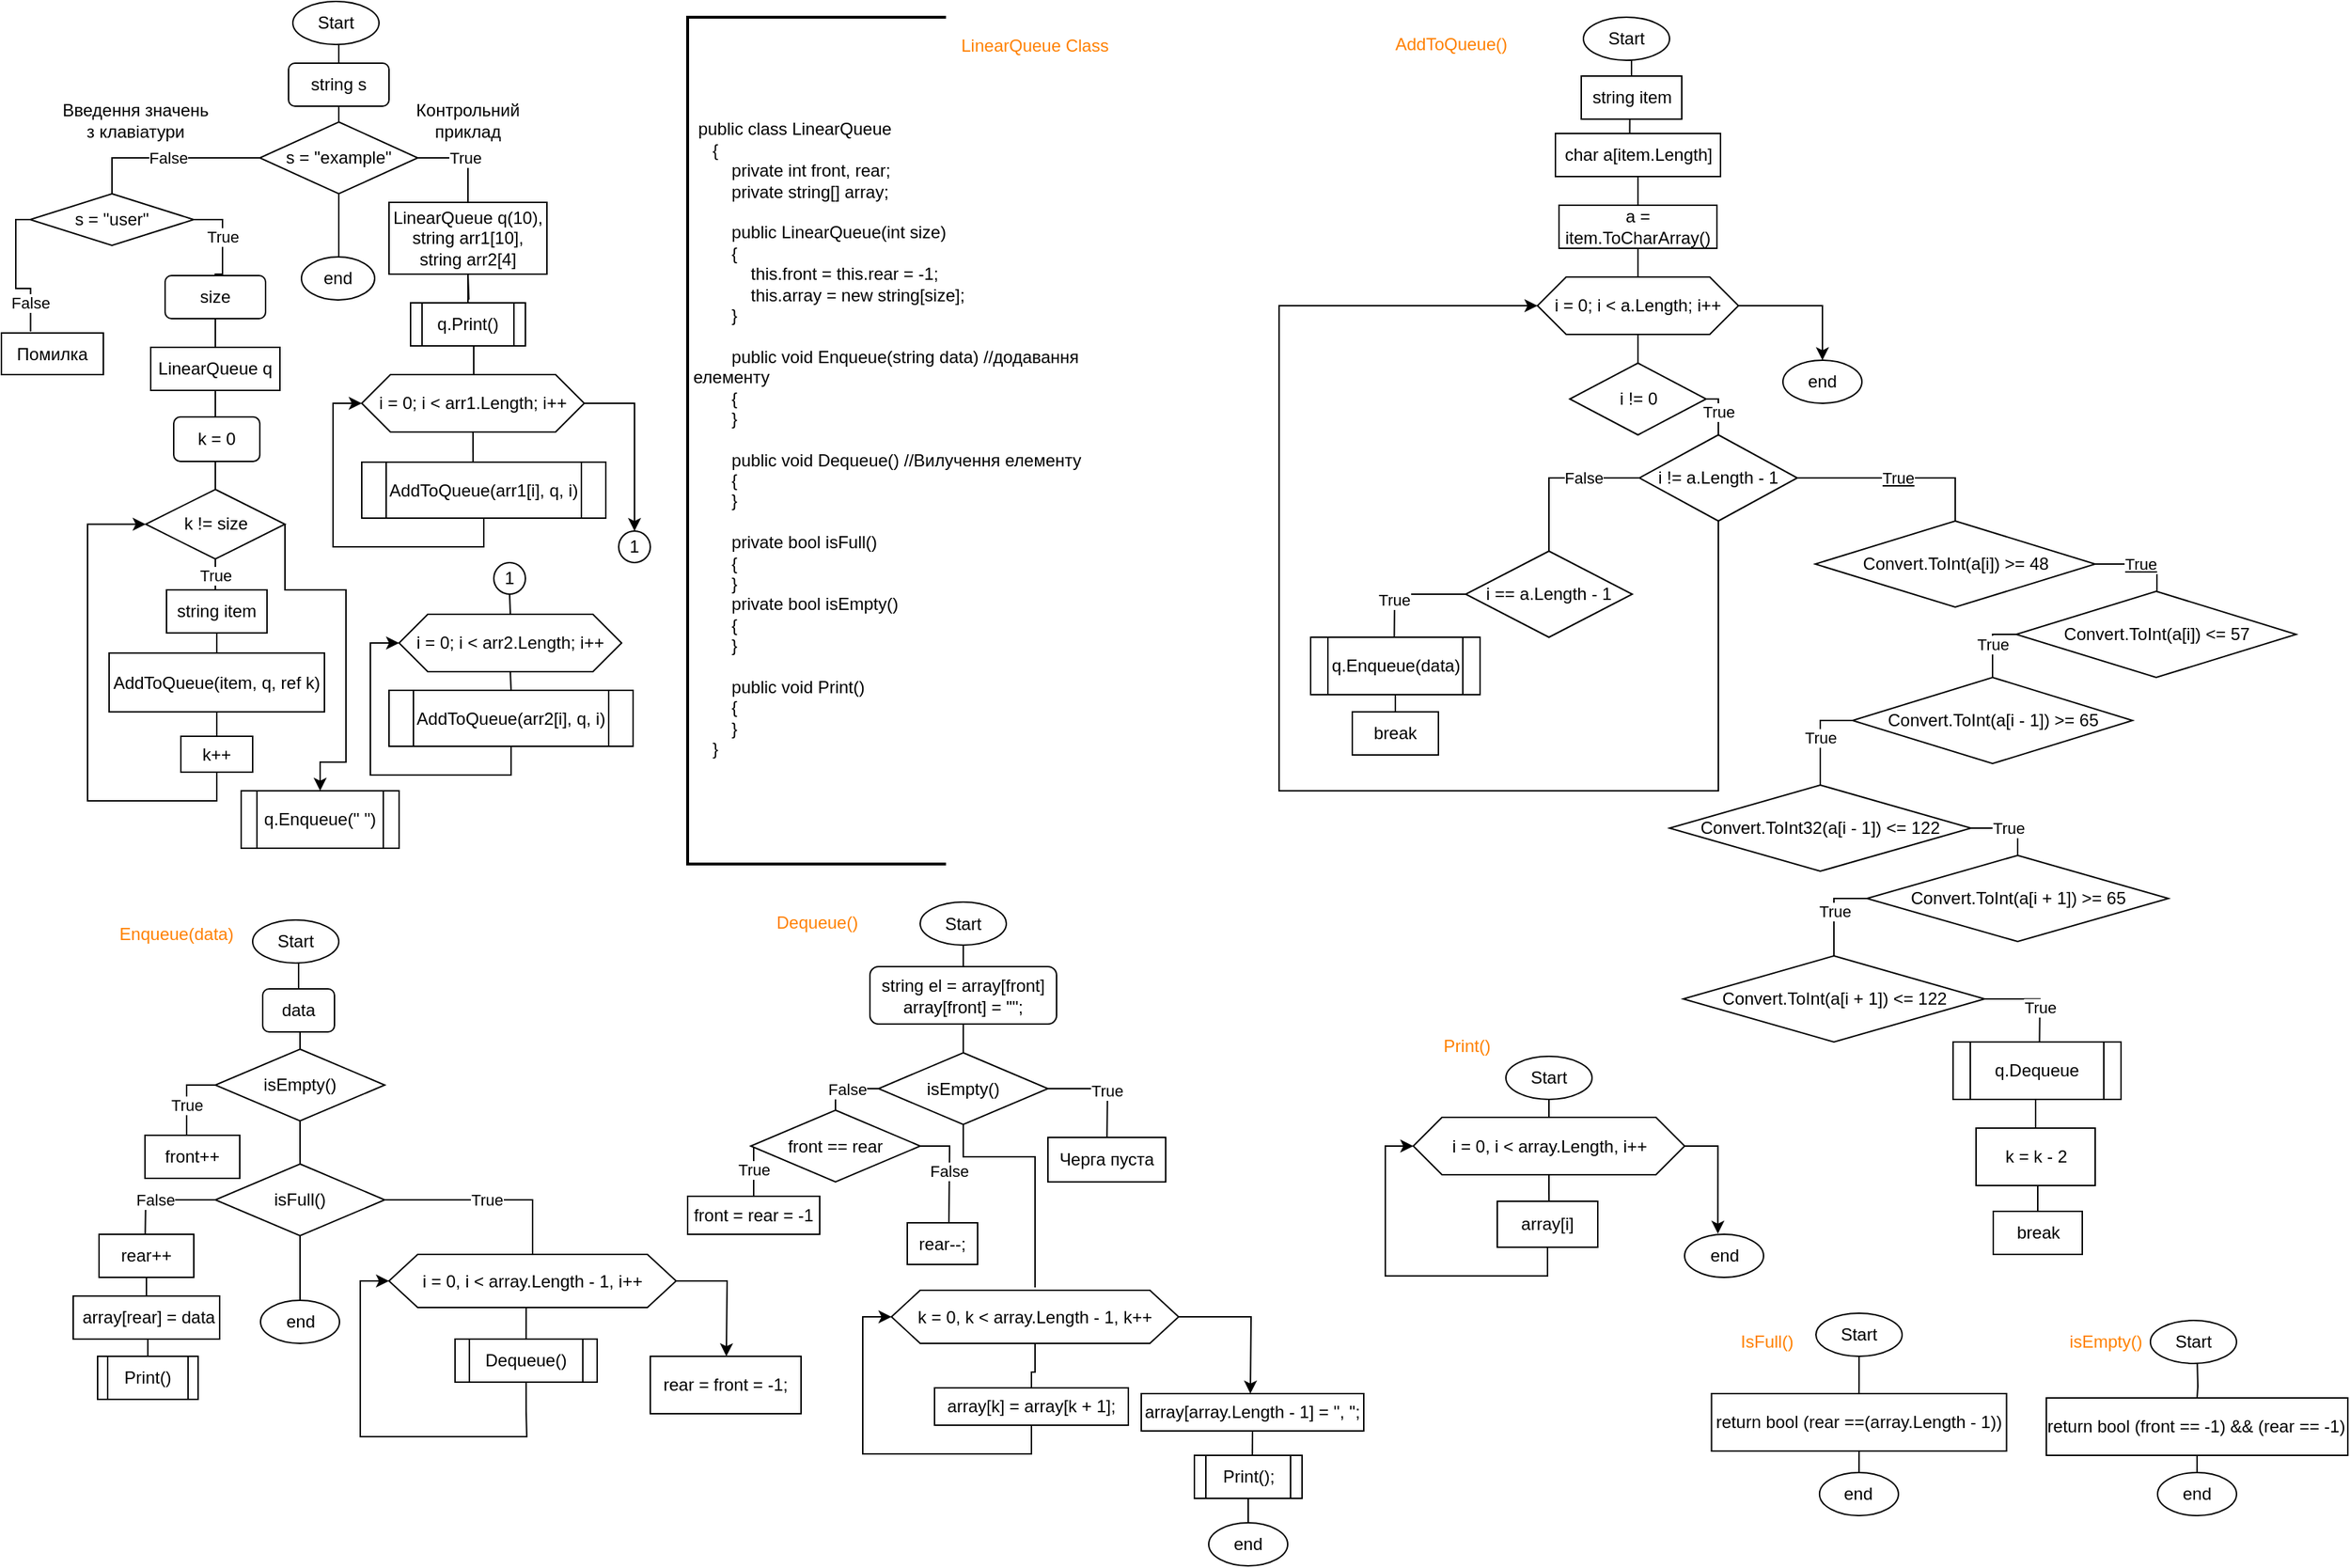 <mxfile version="13.9.9" type="device"><diagram id="IdZYXbFuhewuBS1iaXSZ" name="LinearQueue"><mxGraphModel dx="2172" dy="1254" grid="1" gridSize="10" guides="1" tooltips="1" connect="1" arrows="1" fold="1" page="1" pageScale="1" pageWidth="827" pageHeight="1169" math="0" shadow="0"><root><mxCell id="0"/><mxCell id="1" parent="0"/><mxCell id="4JYcmO3MdcRjG78BRiq3-2" value="" style="strokeWidth=2;html=1;shape=mxgraph.flowchart.annotation_1;align=left;pointerEvents=1;" parent="1" vertex="1"><mxGeometry x="478" y="31" width="180" height="590" as="geometry"/></mxCell><mxCell id="4JYcmO3MdcRjG78BRiq3-3" value=" public class LinearQueue&#10;    {&#10;        private int front, rear;&#10;        private string[] array;&#10;&#10;        public LinearQueue(int size)&#10;        {&#10;            this.front = this.rear = -1;&#10;            this.array = new string[size];&#10;        }&#10;&#10;        public void Enqueue(string data) //додавання елементу &#10;        {&#10;        }&#10;&#10;        public void Dequeue() //Вилучення елементу&#10;        {&#10;        }&#10;&#10;        private bool isFull() &#10;        {&#10;        }&#10;        private bool isEmpty()&#10;        {&#10;        }&#10;&#10;        public void Print()&#10;        {&#10;        }&#10;    }" style="text;strokeColor=none;fillColor=none;align=left;verticalAlign=middle;whiteSpace=wrap;rounded=0;" parent="1" vertex="1"><mxGeometry x="480" y="40" width="330" height="570" as="geometry"/></mxCell><mxCell id="dX8Shi2i4DOPIn_jDsLV-2" style="edgeStyle=orthogonalEdgeStyle;rounded=0;orthogonalLoop=1;jettySize=auto;html=1;exitX=0.5;exitY=1;exitDx=0;exitDy=0;entryX=0.5;entryY=0;entryDx=0;entryDy=0;endArrow=none;endFill=0;" parent="1" source="4JYcmO3MdcRjG78BRiq3-7" target="dX8Shi2i4DOPIn_jDsLV-1" edge="1"><mxGeometry relative="1" as="geometry"/></mxCell><mxCell id="4JYcmO3MdcRjG78BRiq3-7" value="Start" style="ellipse;whiteSpace=wrap;html=1;rounded=0;fillColor=none;gradientColor=none;align=center;" parent="1" vertex="1"><mxGeometry x="203" y="20.0" width="60" height="30" as="geometry"/></mxCell><mxCell id="4JYcmO3MdcRjG78BRiq3-13" style="edgeStyle=orthogonalEdgeStyle;rounded=0;orthogonalLoop=1;jettySize=auto;html=1;exitX=0.5;exitY=1;exitDx=0;exitDy=0;entryX=0.5;entryY=0;entryDx=0;entryDy=0;endArrow=none;endFill=0;" parent="1" source="4JYcmO3MdcRjG78BRiq3-9" target="4JYcmO3MdcRjG78BRiq3-12" edge="1"><mxGeometry relative="1" as="geometry"/></mxCell><mxCell id="4JYcmO3MdcRjG78BRiq3-9" value="size" style="rounded=1;whiteSpace=wrap;html=1;fillColor=none;gradientColor=none;align=center;" parent="1" vertex="1"><mxGeometry x="114" y="211" width="70" height="30" as="geometry"/></mxCell><mxCell id="4JYcmO3MdcRjG78BRiq3-15" style="edgeStyle=orthogonalEdgeStyle;rounded=0;orthogonalLoop=1;jettySize=auto;html=1;exitX=0.5;exitY=1;exitDx=0;exitDy=0;entryX=0.5;entryY=0;entryDx=0;entryDy=0;endArrow=none;endFill=0;" parent="1" source="4JYcmO3MdcRjG78BRiq3-12" edge="1"><mxGeometry relative="1" as="geometry"><mxPoint x="149" y="311" as="targetPoint"/></mxGeometry></mxCell><mxCell id="4JYcmO3MdcRjG78BRiq3-12" value="LinearQueue q" style="rounded=0;whiteSpace=wrap;html=1;fillColor=none;gradientColor=none;align=center;" parent="1" vertex="1"><mxGeometry x="104" y="261" width="90" height="30" as="geometry"/></mxCell><mxCell id="4JYcmO3MdcRjG78BRiq3-21" style="edgeStyle=orthogonalEdgeStyle;rounded=0;orthogonalLoop=1;jettySize=auto;html=1;exitX=0.5;exitY=1;exitDx=0;exitDy=0;entryX=0.45;entryY=0;entryDx=0;entryDy=0;entryPerimeter=0;endArrow=none;endFill=0;fontStyle=4" parent="1" source="4JYcmO3MdcRjG78BRiq3-16" target="4JYcmO3MdcRjG78BRiq3-19" edge="1"><mxGeometry relative="1" as="geometry"/></mxCell><mxCell id="4JYcmO3MdcRjG78BRiq3-16" value="string item" style="rounded=0;whiteSpace=wrap;html=1;fillColor=none;gradientColor=none;align=center;fontStyle=0" parent="1" vertex="1"><mxGeometry x="1100.5" y="72" width="70" height="30" as="geometry"/></mxCell><mxCell id="4JYcmO3MdcRjG78BRiq3-23" style="edgeStyle=orthogonalEdgeStyle;rounded=0;orthogonalLoop=1;jettySize=auto;html=1;exitX=0.5;exitY=1;exitDx=0;exitDy=0;entryX=0.5;entryY=0;entryDx=0;entryDy=0;endArrow=none;endFill=0;fontStyle=4" parent="1" source="4JYcmO3MdcRjG78BRiq3-19" target="4JYcmO3MdcRjG78BRiq3-22" edge="1"><mxGeometry relative="1" as="geometry"/></mxCell><mxCell id="4JYcmO3MdcRjG78BRiq3-19" value="char a[item.Length]" style="rounded=0;whiteSpace=wrap;html=1;fillColor=none;gradientColor=none;align=center;fontStyle=0" parent="1" vertex="1"><mxGeometry x="1082.5" y="112" width="115" height="30" as="geometry"/></mxCell><mxCell id="4JYcmO3MdcRjG78BRiq3-25" style="edgeStyle=orthogonalEdgeStyle;rounded=0;orthogonalLoop=1;jettySize=auto;html=1;exitX=0.5;exitY=1;exitDx=0;exitDy=0;entryX=0.5;entryY=0;entryDx=0;entryDy=0;endArrow=none;endFill=0;fontStyle=4" parent="1" source="4JYcmO3MdcRjG78BRiq3-22" target="4JYcmO3MdcRjG78BRiq3-24" edge="1"><mxGeometry relative="1" as="geometry"/></mxCell><mxCell id="4JYcmO3MdcRjG78BRiq3-22" value="a = item.ToCharArray()" style="rounded=0;whiteSpace=wrap;html=1;fillColor=none;gradientColor=none;align=center;fontStyle=0" parent="1" vertex="1"><mxGeometry x="1085" y="162" width="110" height="30" as="geometry"/></mxCell><mxCell id="4JYcmO3MdcRjG78BRiq3-27" style="edgeStyle=orthogonalEdgeStyle;rounded=0;orthogonalLoop=1;jettySize=auto;html=1;exitX=0.5;exitY=1;exitDx=0;exitDy=0;entryX=0.5;entryY=0;entryDx=0;entryDy=0;endArrow=none;endFill=0;fontStyle=4" parent="1" source="4JYcmO3MdcRjG78BRiq3-24" target="4JYcmO3MdcRjG78BRiq3-26" edge="1"><mxGeometry relative="1" as="geometry"/></mxCell><mxCell id="uBpydUVQOffDUvS4mkD8-62" style="edgeStyle=orthogonalEdgeStyle;rounded=0;orthogonalLoop=1;jettySize=auto;html=1;exitX=1;exitY=0.5;exitDx=0;exitDy=0;entryX=0.5;entryY=0;entryDx=0;entryDy=0;endArrow=classic;endFill=1;" parent="1" source="4JYcmO3MdcRjG78BRiq3-24" target="uBpydUVQOffDUvS4mkD8-61" edge="1"><mxGeometry relative="1" as="geometry"/></mxCell><mxCell id="4JYcmO3MdcRjG78BRiq3-24" value="i = 0; i &amp;lt; a.Length; i++" style="shape=hexagon;perimeter=hexagonPerimeter2;whiteSpace=wrap;html=1;fixedSize=1;rounded=0;fillColor=none;gradientColor=none;align=center;fontStyle=0" parent="1" vertex="1"><mxGeometry x="1070" y="212" width="140" height="40" as="geometry"/></mxCell><mxCell id="uBpydUVQOffDUvS4mkD8-46" value="True" style="edgeStyle=orthogonalEdgeStyle;rounded=0;orthogonalLoop=1;jettySize=auto;html=1;exitX=1;exitY=0.5;exitDx=0;exitDy=0;entryX=0.5;entryY=0;entryDx=0;entryDy=0;endArrow=none;endFill=0;" parent="1" source="4JYcmO3MdcRjG78BRiq3-26" target="4JYcmO3MdcRjG78BRiq3-28" edge="1"><mxGeometry relative="1" as="geometry"/></mxCell><mxCell id="4JYcmO3MdcRjG78BRiq3-26" value="i != 0" style="rhombus;whiteSpace=wrap;html=1;rounded=0;fillColor=none;gradientColor=none;align=center;fontStyle=0" parent="1" vertex="1"><mxGeometry x="1092.5" y="272" width="95" height="50" as="geometry"/></mxCell><mxCell id="uBpydUVQOffDUvS4mkD8-4" value="True" style="edgeStyle=orthogonalEdgeStyle;rounded=0;orthogonalLoop=1;jettySize=auto;html=1;exitX=1;exitY=0.5;exitDx=0;exitDy=0;endArrow=none;endFill=0;fontStyle=4;entryX=0.5;entryY=0;entryDx=0;entryDy=0;" parent="1" source="4JYcmO3MdcRjG78BRiq3-28" target="uBpydUVQOffDUvS4mkD8-5" edge="1"><mxGeometry relative="1" as="geometry"><mxPoint x="1292" y="376" as="targetPoint"/><Array as="points"><mxPoint x="1361" y="352"/></Array></mxGeometry></mxCell><mxCell id="uBpydUVQOffDUvS4mkD8-53" value="False" style="edgeStyle=orthogonalEdgeStyle;rounded=0;orthogonalLoop=1;jettySize=auto;html=1;exitX=0;exitY=0.5;exitDx=0;exitDy=0;endArrow=none;endFill=0;entryX=0.5;entryY=0;entryDx=0;entryDy=0;" parent="1" source="4JYcmO3MdcRjG78BRiq3-28" target="uBpydUVQOffDUvS4mkD8-54" edge="1"><mxGeometry x="-0.311" relative="1" as="geometry"><mxPoint x="1080" y="410" as="targetPoint"/><mxPoint as="offset"/></mxGeometry></mxCell><mxCell id="uBpydUVQOffDUvS4mkD8-60" style="edgeStyle=orthogonalEdgeStyle;rounded=0;orthogonalLoop=1;jettySize=auto;html=1;exitX=0.5;exitY=1;exitDx=0;exitDy=0;entryX=0;entryY=0.5;entryDx=0;entryDy=0;endArrow=classic;endFill=1;" parent="1" source="4JYcmO3MdcRjG78BRiq3-28" target="4JYcmO3MdcRjG78BRiq3-24" edge="1"><mxGeometry relative="1" as="geometry"><Array as="points"><mxPoint x="1196" y="570"/><mxPoint x="890" y="570"/><mxPoint x="890" y="232"/></Array></mxGeometry></mxCell><mxCell id="4JYcmO3MdcRjG78BRiq3-28" value="i != a.Length - 1" style="rhombus;whiteSpace=wrap;html=1;rounded=0;fillColor=none;gradientColor=none;align=center;fontStyle=0" parent="1" vertex="1"><mxGeometry x="1141" y="322" width="110" height="60" as="geometry"/></mxCell><mxCell id="dX8Shi2i4DOPIn_jDsLV-4" style="edgeStyle=orthogonalEdgeStyle;rounded=0;orthogonalLoop=1;jettySize=auto;html=1;exitX=0.5;exitY=1;exitDx=0;exitDy=0;entryX=0.5;entryY=0;entryDx=0;entryDy=0;endArrow=none;endFill=0;" parent="1" source="dX8Shi2i4DOPIn_jDsLV-1" target="dX8Shi2i4DOPIn_jDsLV-3" edge="1"><mxGeometry relative="1" as="geometry"/></mxCell><mxCell id="dX8Shi2i4DOPIn_jDsLV-1" value="string s" style="rounded=1;whiteSpace=wrap;html=1;" parent="1" vertex="1"><mxGeometry x="200" y="63" width="70" height="30" as="geometry"/></mxCell><mxCell id="dX8Shi2i4DOPIn_jDsLV-6" value="True" style="edgeStyle=orthogonalEdgeStyle;rounded=0;orthogonalLoop=1;jettySize=auto;html=1;exitX=1;exitY=0.5;exitDx=0;exitDy=0;entryX=0.5;entryY=0;entryDx=0;entryDy=0;endArrow=none;endFill=0;" parent="1" source="dX8Shi2i4DOPIn_jDsLV-3" target="dX8Shi2i4DOPIn_jDsLV-5" edge="1"><mxGeometry relative="1" as="geometry"/></mxCell><mxCell id="uBpydUVQOffDUvS4mkD8-1" style="edgeStyle=orthogonalEdgeStyle;rounded=0;orthogonalLoop=1;jettySize=auto;html=1;exitX=0.5;exitY=1;exitDx=0;exitDy=0;endArrow=none;endFill=0;" parent="1" source="dX8Shi2i4DOPIn_jDsLV-3" edge="1"><mxGeometry relative="1" as="geometry"><mxPoint x="235" y="200" as="targetPoint"/></mxGeometry></mxCell><mxCell id="dX8Shi2i4DOPIn_jDsLV-3" value="s = &quot;example&quot;" style="rhombus;whiteSpace=wrap;html=1;" parent="1" vertex="1"><mxGeometry x="180" y="104" width="110" height="50" as="geometry"/></mxCell><mxCell id="dX8Shi2i4DOPIn_jDsLV-12" style="edgeStyle=orthogonalEdgeStyle;rounded=0;orthogonalLoop=1;jettySize=auto;html=1;exitX=0.5;exitY=1;exitDx=0;exitDy=0;entryX=0.508;entryY=-0.073;entryDx=0;entryDy=0;entryPerimeter=0;endArrow=none;endFill=0;" parent="1" source="dX8Shi2i4DOPIn_jDsLV-5" target="dX8Shi2i4DOPIn_jDsLV-11" edge="1"><mxGeometry relative="1" as="geometry"/></mxCell><mxCell id="dX8Shi2i4DOPIn_jDsLV-5" value="LinearQueue q(10),&lt;br&gt;string arr1[10],&lt;br&gt;string arr2[4]" style="rounded=0;whiteSpace=wrap;html=1;" parent="1" vertex="1"><mxGeometry x="270" y="160" width="110" height="50" as="geometry"/></mxCell><mxCell id="dX8Shi2i4DOPIn_jDsLV-9" value="Контрольний приклад" style="text;html=1;strokeColor=none;fillColor=none;align=center;verticalAlign=middle;whiteSpace=wrap;rounded=0;" parent="1" vertex="1"><mxGeometry x="305" y="93" width="40" height="20" as="geometry"/></mxCell><mxCell id="dX8Shi2i4DOPIn_jDsLV-13" value="" style="edgeStyle=orthogonalEdgeStyle;rounded=0;orthogonalLoop=1;jettySize=auto;html=1;endArrow=none;endFill=0;exitX=0.5;exitY=0;exitDx=0;exitDy=0;" parent="1" source="dX8Shi2i4DOPIn_jDsLV-11" target="dX8Shi2i4DOPIn_jDsLV-5" edge="1"><mxGeometry relative="1" as="geometry"/></mxCell><mxCell id="nzAvScQOJksVTI1wLYPb-9" style="edgeStyle=orthogonalEdgeStyle;rounded=0;orthogonalLoop=1;jettySize=auto;html=1;exitX=0.5;exitY=1;exitDx=0;exitDy=0;endArrow=none;endFill=0;" parent="1" source="dX8Shi2i4DOPIn_jDsLV-11" edge="1"><mxGeometry relative="1" as="geometry"><mxPoint x="329" y="280" as="targetPoint"/></mxGeometry></mxCell><mxCell id="dX8Shi2i4DOPIn_jDsLV-11" value="q.Print()" style="shape=process;whiteSpace=wrap;html=1;backgroundOutline=1;" parent="1" vertex="1"><mxGeometry x="285" y="230" width="80" height="30" as="geometry"/></mxCell><mxCell id="nzAvScQOJksVTI1wLYPb-7" value="True" style="edgeStyle=orthogonalEdgeStyle;rounded=0;orthogonalLoop=1;jettySize=auto;html=1;exitX=1;exitY=0.5;exitDx=0;exitDy=0;entryX=0.5;entryY=0;entryDx=0;entryDy=0;endArrow=none;endFill=0;" parent="1" source="nzAvScQOJksVTI1wLYPb-4" target="4JYcmO3MdcRjG78BRiq3-9" edge="1"><mxGeometry relative="1" as="geometry"/></mxCell><mxCell id="nzAvScQOJksVTI1wLYPb-23" value="False" style="edgeStyle=orthogonalEdgeStyle;rounded=0;orthogonalLoop=1;jettySize=auto;html=1;exitX=0;exitY=0.5;exitDx=0;exitDy=0;endArrow=none;endFill=0;" parent="1" source="nzAvScQOJksVTI1wLYPb-4" edge="1"><mxGeometry x="0.593" relative="1" as="geometry"><mxPoint x="20.286" y="250" as="targetPoint"/><Array as="points"><mxPoint x="10" y="172"/><mxPoint x="10" y="220"/><mxPoint x="20" y="220"/></Array><mxPoint as="offset"/></mxGeometry></mxCell><mxCell id="nzAvScQOJksVTI1wLYPb-4" value="s = &quot;user&quot;" style="rhombus;whiteSpace=wrap;html=1;" parent="1" vertex="1"><mxGeometry x="20" y="154" width="114" height="36" as="geometry"/></mxCell><mxCell id="nzAvScQOJksVTI1wLYPb-5" value="False" style="edgeStyle=orthogonalEdgeStyle;rounded=0;orthogonalLoop=1;jettySize=auto;html=1;exitX=0;exitY=0.5;exitDx=0;exitDy=0;entryX=0.5;entryY=0;entryDx=0;entryDy=0;endArrow=none;endFill=0;" parent="1" source="dX8Shi2i4DOPIn_jDsLV-3" target="nzAvScQOJksVTI1wLYPb-4" edge="1"><mxGeometry relative="1" as="geometry"><mxPoint x="180" y="129" as="sourcePoint"/><mxPoint x="149" y="211" as="targetPoint"/></mxGeometry></mxCell><mxCell id="nzAvScQOJksVTI1wLYPb-11" style="edgeStyle=orthogonalEdgeStyle;rounded=0;orthogonalLoop=1;jettySize=auto;html=1;exitX=0.5;exitY=1;exitDx=0;exitDy=0;endArrow=none;endFill=0;" parent="1" source="nzAvScQOJksVTI1wLYPb-8" edge="1"><mxGeometry relative="1" as="geometry"><mxPoint x="328.524" y="341.012" as="targetPoint"/></mxGeometry></mxCell><mxCell id="nzAvScQOJksVTI1wLYPb-15" style="edgeStyle=orthogonalEdgeStyle;rounded=0;orthogonalLoop=1;jettySize=auto;html=1;exitX=1;exitY=0.5;exitDx=0;exitDy=0;endArrow=classic;endFill=1;" parent="1" source="nzAvScQOJksVTI1wLYPb-8" target="nzAvScQOJksVTI1wLYPb-16" edge="1"><mxGeometry relative="1" as="geometry"><mxPoint x="450" y="400" as="targetPoint"/></mxGeometry></mxCell><mxCell id="nzAvScQOJksVTI1wLYPb-8" value="i = 0; i &amp;lt; arr1.Length; i++" style="shape=hexagon;perimeter=hexagonPerimeter2;whiteSpace=wrap;html=1;fixedSize=1;rounded=0;fillColor=none;gradientColor=none;align=center;" parent="1" vertex="1"><mxGeometry x="251" y="280" width="155" height="40" as="geometry"/></mxCell><mxCell id="nzAvScQOJksVTI1wLYPb-13" style="edgeStyle=orthogonalEdgeStyle;rounded=0;orthogonalLoop=1;jettySize=auto;html=1;exitX=0.5;exitY=1;exitDx=0;exitDy=0;endArrow=classic;endFill=1;entryX=0;entryY=0.5;entryDx=0;entryDy=0;" parent="1" source="nzAvScQOJksVTI1wLYPb-12" target="nzAvScQOJksVTI1wLYPb-8" edge="1"><mxGeometry relative="1" as="geometry"><mxPoint x="248" y="299" as="targetPoint"/><Array as="points"><mxPoint x="336" y="400"/><mxPoint x="231" y="400"/><mxPoint x="231" y="300"/></Array></mxGeometry></mxCell><mxCell id="nzAvScQOJksVTI1wLYPb-12" value="AddToQueue(arr1[i], q, i)" style="shape=process;whiteSpace=wrap;html=1;backgroundOutline=1;" parent="1" vertex="1"><mxGeometry x="251" y="341" width="170" height="39" as="geometry"/></mxCell><mxCell id="nzAvScQOJksVTI1wLYPb-16" value="1" style="ellipse;whiteSpace=wrap;html=1;aspect=fixed;" parent="1" vertex="1"><mxGeometry x="430" y="389" width="22" height="22" as="geometry"/></mxCell><mxCell id="nzAvScQOJksVTI1wLYPb-19" style="edgeStyle=orthogonalEdgeStyle;rounded=0;orthogonalLoop=1;jettySize=auto;html=1;exitX=0.5;exitY=1;exitDx=0;exitDy=0;entryX=0.5;entryY=0;entryDx=0;entryDy=0;endArrow=none;endFill=0;" parent="1" source="nzAvScQOJksVTI1wLYPb-17" target="nzAvScQOJksVTI1wLYPb-18" edge="1"><mxGeometry relative="1" as="geometry"/></mxCell><mxCell id="nzAvScQOJksVTI1wLYPb-17" value="1" style="ellipse;whiteSpace=wrap;html=1;aspect=fixed;" parent="1" vertex="1"><mxGeometry x="343" y="411" width="22" height="22" as="geometry"/></mxCell><mxCell id="nzAvScQOJksVTI1wLYPb-21" style="edgeStyle=orthogonalEdgeStyle;rounded=0;orthogonalLoop=1;jettySize=auto;html=1;exitX=0.5;exitY=1;exitDx=0;exitDy=0;entryX=0.5;entryY=0;entryDx=0;entryDy=0;endArrow=none;endFill=0;" parent="1" source="nzAvScQOJksVTI1wLYPb-18" target="nzAvScQOJksVTI1wLYPb-20" edge="1"><mxGeometry relative="1" as="geometry"/></mxCell><mxCell id="nzAvScQOJksVTI1wLYPb-18" value="i = 0; i &amp;lt; arr2.Length; i++" style="shape=hexagon;perimeter=hexagonPerimeter2;whiteSpace=wrap;html=1;fixedSize=1;rounded=0;fillColor=none;gradientColor=none;align=center;" parent="1" vertex="1"><mxGeometry x="277" y="447" width="155" height="40" as="geometry"/></mxCell><mxCell id="nzAvScQOJksVTI1wLYPb-22" style="edgeStyle=orthogonalEdgeStyle;rounded=0;orthogonalLoop=1;jettySize=auto;html=1;exitX=0.5;exitY=1;exitDx=0;exitDy=0;entryX=0;entryY=0.5;entryDx=0;entryDy=0;endArrow=classic;endFill=1;" parent="1" source="nzAvScQOJksVTI1wLYPb-20" target="nzAvScQOJksVTI1wLYPb-18" edge="1"><mxGeometry relative="1" as="geometry"/></mxCell><mxCell id="nzAvScQOJksVTI1wLYPb-20" value="AddToQueue(arr2[i], q, i)" style="shape=process;whiteSpace=wrap;html=1;backgroundOutline=1;" parent="1" vertex="1"><mxGeometry x="270" y="500" width="170" height="39" as="geometry"/></mxCell><mxCell id="nzAvScQOJksVTI1wLYPb-24" value="Помилка" style="rounded=0;whiteSpace=wrap;html=1;" parent="1" vertex="1"><mxGeometry y="251" width="71" height="29" as="geometry"/></mxCell><mxCell id="uBpydUVQOffDUvS4mkD8-2" value="end" style="ellipse;whiteSpace=wrap;html=1;" parent="1" vertex="1"><mxGeometry x="209" y="198" width="51" height="30" as="geometry"/></mxCell><mxCell id="uBpydUVQOffDUvS4mkD8-3" value="Введення значень з клавіатури" style="text;html=1;strokeColor=none;fillColor=none;align=center;verticalAlign=middle;whiteSpace=wrap;rounded=0;" parent="1" vertex="1"><mxGeometry x="40" y="93" width="106.5" height="20" as="geometry"/></mxCell><mxCell id="uBpydUVQOffDUvS4mkD8-7" value="True" style="edgeStyle=orthogonalEdgeStyle;rounded=0;orthogonalLoop=1;jettySize=auto;html=1;exitX=1;exitY=0.5;exitDx=0;exitDy=0;endArrow=none;endFill=0;fontStyle=4" parent="1" source="uBpydUVQOffDUvS4mkD8-5" edge="1"><mxGeometry relative="1" as="geometry"><mxPoint x="1501.5" y="431" as="targetPoint"/><Array as="points"><mxPoint x="1501.5" y="412"/></Array></mxGeometry></mxCell><mxCell id="uBpydUVQOffDUvS4mkD8-5" value="Convert.ToInt(a[i]) &amp;gt;= 48" style="rhombus;whiteSpace=wrap;html=1;rounded=0;fillColor=none;gradientColor=none;align=center;fontStyle=0" parent="1" vertex="1"><mxGeometry x="1263.5" y="382" width="195" height="60" as="geometry"/></mxCell><mxCell id="uBpydUVQOffDUvS4mkD8-41" value="True" style="edgeStyle=orthogonalEdgeStyle;rounded=0;orthogonalLoop=1;jettySize=auto;html=1;exitX=0;exitY=0.5;exitDx=0;exitDy=0;entryX=0.5;entryY=0;entryDx=0;entryDy=0;endArrow=none;endFill=0;" parent="1" source="uBpydUVQOffDUvS4mkD8-8" target="uBpydUVQOffDUvS4mkD8-9" edge="1"><mxGeometry relative="1" as="geometry"/></mxCell><mxCell id="uBpydUVQOffDUvS4mkD8-8" value="Convert.ToInt(a[i]) &amp;lt;= 57" style="rhombus;whiteSpace=wrap;html=1;rounded=0;fillColor=none;gradientColor=none;align=center;fontStyle=0" parent="1" vertex="1"><mxGeometry x="1403.5" y="431" width="195" height="60" as="geometry"/></mxCell><mxCell id="uBpydUVQOffDUvS4mkD8-43" value="True" style="edgeStyle=orthogonalEdgeStyle;rounded=0;orthogonalLoop=1;jettySize=auto;html=1;exitX=0;exitY=0.5;exitDx=0;exitDy=0;endArrow=none;endFill=0;entryX=0.5;entryY=0;entryDx=0;entryDy=0;" parent="1" source="uBpydUVQOffDUvS4mkD8-9" target="uBpydUVQOffDUvS4mkD8-11" edge="1"><mxGeometry relative="1" as="geometry"><mxPoint x="1275.357" y="556.143" as="targetPoint"/></mxGeometry></mxCell><mxCell id="uBpydUVQOffDUvS4mkD8-9" value="Convert.ToInt(a[i - 1]) &amp;gt;= 65" style="rhombus;whiteSpace=wrap;html=1;rounded=0;fillColor=none;gradientColor=none;align=center;fontStyle=0" parent="1" vertex="1"><mxGeometry x="1289.5" y="491" width="195" height="60" as="geometry"/></mxCell><mxCell id="uBpydUVQOffDUvS4mkD8-44" value="True" style="edgeStyle=orthogonalEdgeStyle;rounded=0;orthogonalLoop=1;jettySize=auto;html=1;exitX=1;exitY=0.5;exitDx=0;exitDy=0;entryX=0.5;entryY=0;entryDx=0;entryDy=0;endArrow=none;endFill=0;" parent="1" source="uBpydUVQOffDUvS4mkD8-11" target="uBpydUVQOffDUvS4mkD8-13" edge="1"><mxGeometry relative="1" as="geometry"/></mxCell><mxCell id="uBpydUVQOffDUvS4mkD8-11" value="Convert.ToInt32(a[i - 1]) &amp;lt;= 122" style="rhombus;whiteSpace=wrap;html=1;rounded=0;fillColor=none;gradientColor=none;align=center;fontStyle=0" parent="1" vertex="1"><mxGeometry x="1162" y="566" width="210" height="60" as="geometry"/></mxCell><mxCell id="uBpydUVQOffDUvS4mkD8-45" value="True" style="edgeStyle=orthogonalEdgeStyle;rounded=0;orthogonalLoop=1;jettySize=auto;html=1;exitX=0;exitY=0.5;exitDx=0;exitDy=0;entryX=0.5;entryY=0;entryDx=0;entryDy=0;endArrow=none;endFill=0;" parent="1" source="uBpydUVQOffDUvS4mkD8-13" target="uBpydUVQOffDUvS4mkD8-15" edge="1"><mxGeometry relative="1" as="geometry"/></mxCell><mxCell id="uBpydUVQOffDUvS4mkD8-13" value="Convert.ToInt(a[i + 1]) &amp;gt;= 65" style="rhombus;whiteSpace=wrap;html=1;rounded=0;fillColor=none;gradientColor=none;align=center;fontStyle=0" parent="1" vertex="1"><mxGeometry x="1299.5" y="615" width="210" height="60" as="geometry"/></mxCell><mxCell id="uBpydUVQOffDUvS4mkD8-47" value="True" style="edgeStyle=orthogonalEdgeStyle;rounded=0;orthogonalLoop=1;jettySize=auto;html=1;exitX=1;exitY=0.5;exitDx=0;exitDy=0;endArrow=none;endFill=0;" parent="1" source="uBpydUVQOffDUvS4mkD8-15" edge="1"><mxGeometry relative="1" as="geometry"><mxPoint x="1419.5" y="765" as="targetPoint"/></mxGeometry></mxCell><mxCell id="uBpydUVQOffDUvS4mkD8-15" value="Convert.ToInt(a[i + 1]) &amp;lt;= 122" style="rhombus;whiteSpace=wrap;html=1;rounded=0;fillColor=none;gradientColor=none;align=center;fontStyle=0" parent="1" vertex="1"><mxGeometry x="1171.5" y="685" width="210" height="60" as="geometry"/></mxCell><mxCell id="uBpydUVQOffDUvS4mkD8-22" style="edgeStyle=orthogonalEdgeStyle;rounded=0;orthogonalLoop=1;jettySize=auto;html=1;exitX=0.5;exitY=1;exitDx=0;exitDy=0;entryX=0.5;entryY=0;entryDx=0;entryDy=0;endArrow=none;endFill=0;" parent="1" source="uBpydUVQOffDUvS4mkD8-20" target="uBpydUVQOffDUvS4mkD8-21" edge="1"><mxGeometry relative="1" as="geometry"/></mxCell><mxCell id="uBpydUVQOffDUvS4mkD8-20" value="k = 0" style="rounded=1;whiteSpace=wrap;html=1;" parent="1" vertex="1"><mxGeometry x="120" y="309.5" width="60" height="31" as="geometry"/></mxCell><mxCell id="uBpydUVQOffDUvS4mkD8-24" value="True" style="edgeStyle=orthogonalEdgeStyle;rounded=0;orthogonalLoop=1;jettySize=auto;html=1;exitX=0.5;exitY=1;exitDx=0;exitDy=0;endArrow=none;endFill=0;" parent="1" source="uBpydUVQOffDUvS4mkD8-21" edge="1"><mxGeometry relative="1" as="geometry"><mxPoint x="149" y="430" as="targetPoint"/></mxGeometry></mxCell><mxCell id="uBpydUVQOffDUvS4mkD8-32" style="edgeStyle=orthogonalEdgeStyle;rounded=0;orthogonalLoop=1;jettySize=auto;html=1;exitX=1;exitY=0.5;exitDx=0;exitDy=0;endArrow=classic;endFill=1;entryX=0.5;entryY=0;entryDx=0;entryDy=0;" parent="1" source="uBpydUVQOffDUvS4mkD8-21" target="uBpydUVQOffDUvS4mkD8-33" edge="1"><mxGeometry relative="1" as="geometry"><mxPoint x="230" y="560" as="targetPoint"/><Array as="points"><mxPoint x="198" y="430"/><mxPoint x="240" y="430"/><mxPoint x="240" y="550"/><mxPoint x="222" y="550"/></Array></mxGeometry></mxCell><mxCell id="uBpydUVQOffDUvS4mkD8-21" value="k != size" style="rhombus;whiteSpace=wrap;html=1;" parent="1" vertex="1"><mxGeometry x="100.5" y="360" width="97" height="48.5" as="geometry"/></mxCell><mxCell id="uBpydUVQOffDUvS4mkD8-27" style="edgeStyle=orthogonalEdgeStyle;rounded=0;orthogonalLoop=1;jettySize=auto;html=1;exitX=0.5;exitY=1;exitDx=0;exitDy=0;entryX=0.5;entryY=0;entryDx=0;entryDy=0;endArrow=none;endFill=0;" parent="1" source="uBpydUVQOffDUvS4mkD8-25" target="uBpydUVQOffDUvS4mkD8-26" edge="1"><mxGeometry relative="1" as="geometry"/></mxCell><mxCell id="uBpydUVQOffDUvS4mkD8-25" value="string item" style="rounded=0;whiteSpace=wrap;html=1;" parent="1" vertex="1"><mxGeometry x="115" y="430" width="70" height="30" as="geometry"/></mxCell><mxCell id="uBpydUVQOffDUvS4mkD8-30" style="edgeStyle=orthogonalEdgeStyle;rounded=0;orthogonalLoop=1;jettySize=auto;html=1;exitX=0.5;exitY=1;exitDx=0;exitDy=0;entryX=0.5;entryY=0;entryDx=0;entryDy=0;endArrow=none;endFill=0;" parent="1" source="uBpydUVQOffDUvS4mkD8-26" target="uBpydUVQOffDUvS4mkD8-29" edge="1"><mxGeometry relative="1" as="geometry"/></mxCell><mxCell id="uBpydUVQOffDUvS4mkD8-26" value="AddToQueue(item, q,  ref k)" style="rounded=0;whiteSpace=wrap;html=1;" parent="1" vertex="1"><mxGeometry x="75" y="474" width="150" height="41" as="geometry"/></mxCell><mxCell id="uBpydUVQOffDUvS4mkD8-31" style="edgeStyle=orthogonalEdgeStyle;rounded=0;orthogonalLoop=1;jettySize=auto;html=1;exitX=0.5;exitY=1;exitDx=0;exitDy=0;endArrow=classic;endFill=1;entryX=0;entryY=0.5;entryDx=0;entryDy=0;" parent="1" source="uBpydUVQOffDUvS4mkD8-29" target="uBpydUVQOffDUvS4mkD8-21" edge="1"><mxGeometry relative="1" as="geometry"><mxPoint x="60" y="460" as="targetPoint"/><Array as="points"><mxPoint x="150" y="577"/><mxPoint x="60" y="577"/><mxPoint x="60" y="384"/></Array></mxGeometry></mxCell><mxCell id="uBpydUVQOffDUvS4mkD8-29" value="k++" style="rounded=0;whiteSpace=wrap;html=1;" parent="1" vertex="1"><mxGeometry x="125" y="532" width="50" height="25" as="geometry"/></mxCell><mxCell id="uBpydUVQOffDUvS4mkD8-33" value="q.Enqueue(&quot; &quot;)" style="shape=process;whiteSpace=wrap;html=1;backgroundOutline=1;" parent="1" vertex="1"><mxGeometry x="167" y="570" width="110" height="40" as="geometry"/></mxCell><mxCell id="uBpydUVQOffDUvS4mkD8-37" style="edgeStyle=orthogonalEdgeStyle;rounded=0;orthogonalLoop=1;jettySize=auto;html=1;exitX=0.5;exitY=1;exitDx=0;exitDy=0;entryX=0.5;entryY=0;entryDx=0;entryDy=0;endArrow=none;endFill=0;fontStyle=4" parent="1" source="uBpydUVQOffDUvS4mkD8-36" target="4JYcmO3MdcRjG78BRiq3-16" edge="1"><mxGeometry relative="1" as="geometry"/></mxCell><mxCell id="uBpydUVQOffDUvS4mkD8-36" value="Start" style="ellipse;whiteSpace=wrap;html=1;" parent="1" vertex="1"><mxGeometry x="1102" y="31" width="60" height="30" as="geometry"/></mxCell><mxCell id="uBpydUVQOffDUvS4mkD8-50" style="edgeStyle=orthogonalEdgeStyle;rounded=0;orthogonalLoop=1;jettySize=auto;html=1;exitX=0.5;exitY=1;exitDx=0;exitDy=0;entryX=0.5;entryY=0;entryDx=0;entryDy=0;endArrow=none;endFill=0;" parent="1" source="uBpydUVQOffDUvS4mkD8-48" target="uBpydUVQOffDUvS4mkD8-49" edge="1"><mxGeometry relative="1" as="geometry"/></mxCell><mxCell id="uBpydUVQOffDUvS4mkD8-48" value="q.Dequeue" style="shape=process;whiteSpace=wrap;html=1;backgroundOutline=1;" parent="1" vertex="1"><mxGeometry x="1359.5" y="745" width="117" height="40" as="geometry"/></mxCell><mxCell id="uBpydUVQOffDUvS4mkD8-52" style="edgeStyle=orthogonalEdgeStyle;rounded=0;orthogonalLoop=1;jettySize=auto;html=1;exitX=0.5;exitY=1;exitDx=0;exitDy=0;entryX=0.5;entryY=0;entryDx=0;entryDy=0;endArrow=none;endFill=0;" parent="1" source="uBpydUVQOffDUvS4mkD8-49" target="uBpydUVQOffDUvS4mkD8-51" edge="1"><mxGeometry relative="1" as="geometry"/></mxCell><mxCell id="uBpydUVQOffDUvS4mkD8-49" value="k = k - 2" style="rounded=0;whiteSpace=wrap;html=1;" parent="1" vertex="1"><mxGeometry x="1375.5" y="805" width="83" height="40" as="geometry"/></mxCell><mxCell id="uBpydUVQOffDUvS4mkD8-51" value="break" style="rounded=0;whiteSpace=wrap;html=1;" parent="1" vertex="1"><mxGeometry x="1387.5" y="863" width="62" height="30" as="geometry"/></mxCell><mxCell id="uBpydUVQOffDUvS4mkD8-55" value="True" style="edgeStyle=orthogonalEdgeStyle;rounded=0;orthogonalLoop=1;jettySize=auto;html=1;exitX=0;exitY=0.5;exitDx=0;exitDy=0;endArrow=none;endFill=0;" parent="1" source="uBpydUVQOffDUvS4mkD8-54" edge="1"><mxGeometry relative="1" as="geometry"><mxPoint x="970" y="490" as="targetPoint"/></mxGeometry></mxCell><mxCell id="uBpydUVQOffDUvS4mkD8-54" value="i == a.Length - 1" style="rhombus;whiteSpace=wrap;html=1;rounded=0;fillColor=none;gradientColor=none;align=center;fontStyle=0" parent="1" vertex="1"><mxGeometry x="1020" y="403" width="116" height="60" as="geometry"/></mxCell><mxCell id="uBpydUVQOffDUvS4mkD8-58" style="edgeStyle=orthogonalEdgeStyle;rounded=0;orthogonalLoop=1;jettySize=auto;html=1;exitX=0.5;exitY=1;exitDx=0;exitDy=0;entryX=0.5;entryY=0;entryDx=0;entryDy=0;endArrow=none;endFill=0;" parent="1" source="uBpydUVQOffDUvS4mkD8-56" target="uBpydUVQOffDUvS4mkD8-57" edge="1"><mxGeometry relative="1" as="geometry"/></mxCell><mxCell id="uBpydUVQOffDUvS4mkD8-56" value="q.Enqueue(data)" style="shape=process;whiteSpace=wrap;html=1;backgroundOutline=1;fontStyle=0" parent="1" vertex="1"><mxGeometry x="912" y="463" width="118" height="40" as="geometry"/></mxCell><mxCell id="uBpydUVQOffDUvS4mkD8-57" value="break" style="rounded=0;whiteSpace=wrap;html=1;" parent="1" vertex="1"><mxGeometry x="941" y="515" width="60" height="30" as="geometry"/></mxCell><mxCell id="uBpydUVQOffDUvS4mkD8-61" value="end" style="ellipse;whiteSpace=wrap;html=1;" parent="1" vertex="1"><mxGeometry x="1241" y="270" width="55" height="30" as="geometry"/></mxCell><mxCell id="uBpydUVQOffDUvS4mkD8-63" value="AddToQueue()" style="text;html=1;strokeColor=none;fillColor=none;align=center;verticalAlign=middle;whiteSpace=wrap;rounded=0;fontColor=#FF8000;" parent="1" vertex="1"><mxGeometry x="950" y="38" width="120" height="23" as="geometry"/></mxCell><mxCell id="uBpydUVQOffDUvS4mkD8-68" style="edgeStyle=orthogonalEdgeStyle;rounded=0;orthogonalLoop=1;jettySize=auto;html=1;exitX=0.5;exitY=1;exitDx=0;exitDy=0;entryX=0.5;entryY=0;entryDx=0;entryDy=0;endArrow=none;endFill=0;" parent="1" source="uBpydUVQOffDUvS4mkD8-64" target="uBpydUVQOffDUvS4mkD8-67" edge="1"><mxGeometry relative="1" as="geometry"/></mxCell><mxCell id="uBpydUVQOffDUvS4mkD8-64" value="Start" style="ellipse;whiteSpace=wrap;html=1;" parent="1" vertex="1"><mxGeometry x="175" y="660" width="60" height="30" as="geometry"/></mxCell><mxCell id="uBpydUVQOffDUvS4mkD8-70" style="edgeStyle=orthogonalEdgeStyle;rounded=0;orthogonalLoop=1;jettySize=auto;html=1;exitX=0.5;exitY=1;exitDx=0;exitDy=0;entryX=0.5;entryY=0;entryDx=0;entryDy=0;endArrow=none;endFill=0;" parent="1" source="uBpydUVQOffDUvS4mkD8-67" target="uBpydUVQOffDUvS4mkD8-69" edge="1"><mxGeometry relative="1" as="geometry"/></mxCell><mxCell id="uBpydUVQOffDUvS4mkD8-67" value="data" style="rounded=1;whiteSpace=wrap;html=1;" parent="1" vertex="1"><mxGeometry x="182" y="708" width="50" height="30" as="geometry"/></mxCell><mxCell id="uBpydUVQOffDUvS4mkD8-71" value="True" style="edgeStyle=orthogonalEdgeStyle;rounded=0;orthogonalLoop=1;jettySize=auto;html=1;exitX=0;exitY=0.5;exitDx=0;exitDy=0;endArrow=none;endFill=0;" parent="1" source="uBpydUVQOffDUvS4mkD8-69" edge="1"><mxGeometry relative="1" as="geometry"><mxPoint x="130" y="820" as="targetPoint"/></mxGeometry></mxCell><mxCell id="uBpydUVQOffDUvS4mkD8-73" style="edgeStyle=orthogonalEdgeStyle;rounded=0;orthogonalLoop=1;jettySize=auto;html=1;exitX=0.5;exitY=1;exitDx=0;exitDy=0;endArrow=none;endFill=0;" parent="1" source="uBpydUVQOffDUvS4mkD8-69" edge="1"><mxGeometry relative="1" as="geometry"><mxPoint x="208.241" y="850" as="targetPoint"/></mxGeometry></mxCell><mxCell id="uBpydUVQOffDUvS4mkD8-69" value="isEmpty()" style="rhombus;whiteSpace=wrap;html=1;" parent="1" vertex="1"><mxGeometry x="149" y="750" width="118" height="50" as="geometry"/></mxCell><mxCell id="uBpydUVQOffDUvS4mkD8-72" value="front++" style="rounded=0;whiteSpace=wrap;html=1;" parent="1" vertex="1"><mxGeometry x="100" y="810" width="66" height="30" as="geometry"/></mxCell><mxCell id="uBpydUVQOffDUvS4mkD8-75" value="True" style="edgeStyle=orthogonalEdgeStyle;rounded=0;orthogonalLoop=1;jettySize=auto;html=1;exitX=1;exitY=0.5;exitDx=0;exitDy=0;endArrow=none;endFill=0;" parent="1" source="uBpydUVQOffDUvS4mkD8-74" target="uBpydUVQOffDUvS4mkD8-76" edge="1"><mxGeometry relative="1" as="geometry"><mxPoint x="300" y="900" as="targetPoint"/></mxGeometry></mxCell><mxCell id="uBpydUVQOffDUvS4mkD8-82" value="False" style="edgeStyle=orthogonalEdgeStyle;rounded=0;orthogonalLoop=1;jettySize=auto;html=1;exitX=0;exitY=0.5;exitDx=0;exitDy=0;endArrow=none;endFill=0;" parent="1" source="uBpydUVQOffDUvS4mkD8-74" edge="1"><mxGeometry relative="1" as="geometry"><mxPoint x="100" y="890" as="targetPoint"/></mxGeometry></mxCell><mxCell id="uBpydUVQOffDUvS4mkD8-92" style="edgeStyle=orthogonalEdgeStyle;rounded=0;orthogonalLoop=1;jettySize=auto;html=1;exitX=0.5;exitY=1;exitDx=0;exitDy=0;endArrow=none;endFill=0;" parent="1" source="uBpydUVQOffDUvS4mkD8-74" target="uBpydUVQOffDUvS4mkD8-93" edge="1"><mxGeometry relative="1" as="geometry"><mxPoint x="208" y="940" as="targetPoint"/></mxGeometry></mxCell><mxCell id="uBpydUVQOffDUvS4mkD8-74" value="isFull()" style="rhombus;whiteSpace=wrap;html=1;" parent="1" vertex="1"><mxGeometry x="149" y="830" width="118" height="50" as="geometry"/></mxCell><mxCell id="uBpydUVQOffDUvS4mkD8-78" style="edgeStyle=orthogonalEdgeStyle;rounded=0;orthogonalLoop=1;jettySize=auto;html=1;exitX=0.5;exitY=1;exitDx=0;exitDy=0;entryX=0.5;entryY=0;entryDx=0;entryDy=0;endArrow=none;endFill=0;" parent="1" source="uBpydUVQOffDUvS4mkD8-76" target="uBpydUVQOffDUvS4mkD8-77" edge="1"><mxGeometry relative="1" as="geometry"/></mxCell><mxCell id="uBpydUVQOffDUvS4mkD8-90" style="edgeStyle=orthogonalEdgeStyle;rounded=0;orthogonalLoop=1;jettySize=auto;html=1;exitX=1;exitY=0.5;exitDx=0;exitDy=0;endArrow=classic;endFill=1;entryX=0.5;entryY=0;entryDx=0;entryDy=0;" parent="1" source="uBpydUVQOffDUvS4mkD8-76" edge="1"><mxGeometry relative="1" as="geometry"><mxPoint x="504.97" y="964" as="targetPoint"/></mxGeometry></mxCell><mxCell id="uBpydUVQOffDUvS4mkD8-76" value="i = 0, i &amp;lt; array.Length - 1, i++" style="shape=hexagon;perimeter=hexagonPerimeter2;whiteSpace=wrap;html=1;fixedSize=1;" parent="1" vertex="1"><mxGeometry x="269.97" y="893" width="200" height="37" as="geometry"/></mxCell><mxCell id="uBpydUVQOffDUvS4mkD8-91" style="edgeStyle=orthogonalEdgeStyle;rounded=0;orthogonalLoop=1;jettySize=auto;html=1;exitX=0.5;exitY=1;exitDx=0;exitDy=0;entryX=0;entryY=0.5;entryDx=0;entryDy=0;endArrow=classic;endFill=1;" parent="1" source="uBpydUVQOffDUvS4mkD8-77" target="uBpydUVQOffDUvS4mkD8-76" edge="1"><mxGeometry relative="1" as="geometry"><Array as="points"><mxPoint x="365.97" y="1002"/><mxPoint x="365.97" y="1020"/><mxPoint x="249.97" y="1020"/><mxPoint x="249.97" y="911"/></Array></mxGeometry></mxCell><mxCell id="uBpydUVQOffDUvS4mkD8-77" value="Dequeue()" style="shape=process;whiteSpace=wrap;html=1;backgroundOutline=1;" parent="1" vertex="1"><mxGeometry x="315.97" y="952" width="99" height="30" as="geometry"/></mxCell><mxCell id="uBpydUVQOffDUvS4mkD8-79" value="rear = front = -1;" style="rounded=0;whiteSpace=wrap;html=1;" parent="1" vertex="1"><mxGeometry x="452" y="964" width="105" height="40" as="geometry"/></mxCell><mxCell id="uBpydUVQOffDUvS4mkD8-87" style="edgeStyle=orthogonalEdgeStyle;rounded=0;orthogonalLoop=1;jettySize=auto;html=1;exitX=0.5;exitY=1;exitDx=0;exitDy=0;entryX=0.5;entryY=0;entryDx=0;entryDy=0;endArrow=none;endFill=0;" parent="1" source="uBpydUVQOffDUvS4mkD8-84" target="uBpydUVQOffDUvS4mkD8-85" edge="1"><mxGeometry relative="1" as="geometry"/></mxCell><mxCell id="uBpydUVQOffDUvS4mkD8-84" value="rear++" style="rounded=0;whiteSpace=wrap;html=1;" parent="1" vertex="1"><mxGeometry x="68" y="879" width="66" height="30" as="geometry"/></mxCell><mxCell id="uBpydUVQOffDUvS4mkD8-89" style="edgeStyle=orthogonalEdgeStyle;rounded=0;orthogonalLoop=1;jettySize=auto;html=1;exitX=0.5;exitY=1;exitDx=0;exitDy=0;entryX=0.5;entryY=0;entryDx=0;entryDy=0;endArrow=none;endFill=0;" parent="1" source="uBpydUVQOffDUvS4mkD8-85" target="uBpydUVQOffDUvS4mkD8-88" edge="1"><mxGeometry relative="1" as="geometry"/></mxCell><mxCell id="uBpydUVQOffDUvS4mkD8-85" value="&amp;nbsp;array[rear] = data" style="rounded=0;whiteSpace=wrap;html=1;" parent="1" vertex="1"><mxGeometry x="50" y="922" width="102" height="30" as="geometry"/></mxCell><mxCell id="uBpydUVQOffDUvS4mkD8-88" value="Print()" style="shape=process;whiteSpace=wrap;html=1;backgroundOutline=1;" parent="1" vertex="1"><mxGeometry x="67" y="964" width="70" height="30" as="geometry"/></mxCell><mxCell id="uBpydUVQOffDUvS4mkD8-93" value="end" style="ellipse;whiteSpace=wrap;html=1;" parent="1" vertex="1"><mxGeometry x="180.5" y="925" width="55" height="30" as="geometry"/></mxCell><mxCell id="uBpydUVQOffDUvS4mkD8-94" value="Enqueue(data)" style="text;html=1;strokeColor=none;fillColor=none;align=center;verticalAlign=middle;whiteSpace=wrap;rounded=0;fontColor=#FF8000;" parent="1" vertex="1"><mxGeometry x="92" y="660" width="60" height="20" as="geometry"/></mxCell><mxCell id="uBpydUVQOffDUvS4mkD8-98" style="edgeStyle=orthogonalEdgeStyle;rounded=0;orthogonalLoop=1;jettySize=auto;html=1;exitX=0.5;exitY=1;exitDx=0;exitDy=0;endArrow=none;endFill=0;" parent="1" source="uBpydUVQOffDUvS4mkD8-95" target="uBpydUVQOffDUvS4mkD8-97" edge="1"><mxGeometry relative="1" as="geometry"/></mxCell><mxCell id="uBpydUVQOffDUvS4mkD8-95" value="Start" style="ellipse;whiteSpace=wrap;html=1;" parent="1" vertex="1"><mxGeometry x="640" y="647.5" width="60" height="30" as="geometry"/></mxCell><mxCell id="uBpydUVQOffDUvS4mkD8-96" value="Dequeue()" style="text;whiteSpace=wrap;html=1;fontColor=#FF8000;" parent="1" vertex="1"><mxGeometry x="538" y="647.5" width="60" height="20" as="geometry"/></mxCell><mxCell id="uBpydUVQOffDUvS4mkD8-103" style="edgeStyle=orthogonalEdgeStyle;rounded=0;orthogonalLoop=1;jettySize=auto;html=1;exitX=0.5;exitY=1;exitDx=0;exitDy=0;entryX=0.5;entryY=0;entryDx=0;entryDy=0;endArrow=none;endFill=0;" parent="1" source="uBpydUVQOffDUvS4mkD8-97" target="uBpydUVQOffDUvS4mkD8-101" edge="1"><mxGeometry relative="1" as="geometry"/></mxCell><mxCell id="uBpydUVQOffDUvS4mkD8-97" value="string el = array[front]&lt;br&gt;array[front] = &quot;&quot;;" style="rounded=1;whiteSpace=wrap;html=1;" parent="1" vertex="1"><mxGeometry x="605" y="692.5" width="130" height="40" as="geometry"/></mxCell><mxCell id="uBpydUVQOffDUvS4mkD8-104" value="True" style="edgeStyle=orthogonalEdgeStyle;rounded=0;orthogonalLoop=1;jettySize=auto;html=1;exitX=1;exitY=0.5;exitDx=0;exitDy=0;endArrow=none;endFill=0;" parent="1" source="uBpydUVQOffDUvS4mkD8-101" edge="1"><mxGeometry relative="1" as="geometry"><mxPoint x="770" y="822.5" as="targetPoint"/></mxGeometry></mxCell><mxCell id="uBpydUVQOffDUvS4mkD8-107" value="False" style="edgeStyle=orthogonalEdgeStyle;rounded=0;orthogonalLoop=1;jettySize=auto;html=1;exitX=0;exitY=0.5;exitDx=0;exitDy=0;endArrow=none;endFill=0;entryX=0.5;entryY=0;entryDx=0;entryDy=0;" parent="1" source="uBpydUVQOffDUvS4mkD8-101" target="uBpydUVQOffDUvS4mkD8-109" edge="1"><mxGeometry relative="1" as="geometry"><mxPoint x="580" y="832.5" as="targetPoint"/></mxGeometry></mxCell><mxCell id="uBpydUVQOffDUvS4mkD8-114" style="edgeStyle=orthogonalEdgeStyle;rounded=0;orthogonalLoop=1;jettySize=auto;html=1;exitX=0.5;exitY=1;exitDx=0;exitDy=0;endArrow=none;endFill=0;" parent="1" source="uBpydUVQOffDUvS4mkD8-101" edge="1"><mxGeometry relative="1" as="geometry"><mxPoint x="720" y="916" as="targetPoint"/><Array as="points"><mxPoint x="670" y="825"/><mxPoint x="720" y="825"/><mxPoint x="720" y="916"/></Array></mxGeometry></mxCell><mxCell id="uBpydUVQOffDUvS4mkD8-101" value="isEmpty()" style="rhombus;whiteSpace=wrap;html=1;" parent="1" vertex="1"><mxGeometry x="611" y="752.5" width="118" height="50" as="geometry"/></mxCell><mxCell id="uBpydUVQOffDUvS4mkD8-105" value="Черга пуста" style="rounded=0;whiteSpace=wrap;html=1;" parent="1" vertex="1"><mxGeometry x="729" y="811.5" width="82" height="31" as="geometry"/></mxCell><mxCell id="uBpydUVQOffDUvS4mkD8-111" value="True" style="edgeStyle=orthogonalEdgeStyle;rounded=0;orthogonalLoop=1;jettySize=auto;html=1;exitX=0;exitY=0.5;exitDx=0;exitDy=0;entryX=0.5;entryY=0;entryDx=0;entryDy=0;endArrow=none;endFill=0;" parent="1" source="uBpydUVQOffDUvS4mkD8-109" target="uBpydUVQOffDUvS4mkD8-110" edge="1"><mxGeometry relative="1" as="geometry"/></mxCell><mxCell id="uBpydUVQOffDUvS4mkD8-112" value="False" style="edgeStyle=orthogonalEdgeStyle;rounded=0;orthogonalLoop=1;jettySize=auto;html=1;exitX=1;exitY=0.5;exitDx=0;exitDy=0;endArrow=none;endFill=0;" parent="1" source="uBpydUVQOffDUvS4mkD8-109" edge="1"><mxGeometry relative="1" as="geometry"><mxPoint x="660" y="872.5" as="targetPoint"/></mxGeometry></mxCell><mxCell id="uBpydUVQOffDUvS4mkD8-109" value="front == rear" style="rhombus;whiteSpace=wrap;html=1;" parent="1" vertex="1"><mxGeometry x="522" y="792.5" width="118" height="50" as="geometry"/></mxCell><mxCell id="uBpydUVQOffDUvS4mkD8-110" value="front = rear = -1" style="rounded=0;whiteSpace=wrap;html=1;" parent="1" vertex="1"><mxGeometry x="478" y="852.5" width="92" height="26.5" as="geometry"/></mxCell><mxCell id="uBpydUVQOffDUvS4mkD8-113" value="rear--;" style="rounded=0;whiteSpace=wrap;html=1;" parent="1" vertex="1"><mxGeometry x="631" y="871" width="49" height="29" as="geometry"/></mxCell><mxCell id="uBpydUVQOffDUvS4mkD8-117" style="edgeStyle=orthogonalEdgeStyle;rounded=0;orthogonalLoop=1;jettySize=auto;html=1;exitX=0.5;exitY=1;exitDx=0;exitDy=0;endArrow=none;endFill=0;" parent="1" source="uBpydUVQOffDUvS4mkD8-115" target="uBpydUVQOffDUvS4mkD8-116" edge="1"><mxGeometry relative="1" as="geometry"/></mxCell><mxCell id="uBpydUVQOffDUvS4mkD8-119" style="edgeStyle=orthogonalEdgeStyle;rounded=0;orthogonalLoop=1;jettySize=auto;html=1;exitX=1;exitY=0.5;exitDx=0;exitDy=0;endArrow=classic;endFill=1;" parent="1" source="uBpydUVQOffDUvS4mkD8-115" edge="1"><mxGeometry relative="1" as="geometry"><mxPoint x="870" y="990" as="targetPoint"/></mxGeometry></mxCell><mxCell id="uBpydUVQOffDUvS4mkD8-115" value="k = 0, k &amp;lt; array.Length - 1, k++" style="shape=hexagon;perimeter=hexagonPerimeter2;whiteSpace=wrap;html=1;fixedSize=1;" parent="1" vertex="1"><mxGeometry x="620" y="918" width="200" height="37" as="geometry"/></mxCell><mxCell id="uBpydUVQOffDUvS4mkD8-118" style="edgeStyle=orthogonalEdgeStyle;rounded=0;orthogonalLoop=1;jettySize=auto;html=1;exitX=0.5;exitY=1;exitDx=0;exitDy=0;entryX=0;entryY=0.5;entryDx=0;entryDy=0;endArrow=classic;endFill=1;" parent="1" source="uBpydUVQOffDUvS4mkD8-116" target="uBpydUVQOffDUvS4mkD8-115" edge="1"><mxGeometry relative="1" as="geometry"><Array as="points"><mxPoint x="718" y="1032"/><mxPoint x="600" y="1032"/><mxPoint x="600" y="937"/></Array></mxGeometry></mxCell><mxCell id="uBpydUVQOffDUvS4mkD8-116" value="array[k] = array[k + 1];" style="rounded=0;whiteSpace=wrap;html=1;" parent="1" vertex="1"><mxGeometry x="650" y="986" width="135" height="26" as="geometry"/></mxCell><mxCell id="uBpydUVQOffDUvS4mkD8-122" style="edgeStyle=orthogonalEdgeStyle;rounded=0;orthogonalLoop=1;jettySize=auto;html=1;exitX=0.5;exitY=1;exitDx=0;exitDy=0;endArrow=none;endFill=0;entryX=0.538;entryY=0.035;entryDx=0;entryDy=0;entryPerimeter=0;" parent="1" source="uBpydUVQOffDUvS4mkD8-120" target="uBpydUVQOffDUvS4mkD8-121" edge="1"><mxGeometry relative="1" as="geometry"><mxPoint x="871.69" y="1030" as="targetPoint"/></mxGeometry></mxCell><mxCell id="uBpydUVQOffDUvS4mkD8-120" value="array[array.Length - 1] = &quot;, &quot;;" style="rounded=0;whiteSpace=wrap;html=1;" parent="1" vertex="1"><mxGeometry x="794" y="990" width="155" height="26" as="geometry"/></mxCell><mxCell id="uBpydUVQOffDUvS4mkD8-124" style="edgeStyle=orthogonalEdgeStyle;rounded=0;orthogonalLoop=1;jettySize=auto;html=1;exitX=0.5;exitY=1;exitDx=0;exitDy=0;endArrow=none;endFill=0;" parent="1" source="uBpydUVQOffDUvS4mkD8-121" target="uBpydUVQOffDUvS4mkD8-123" edge="1"><mxGeometry relative="1" as="geometry"/></mxCell><mxCell id="uBpydUVQOffDUvS4mkD8-121" value="Print();" style="shape=process;whiteSpace=wrap;html=1;backgroundOutline=1;" parent="1" vertex="1"><mxGeometry x="831" y="1033" width="75" height="30" as="geometry"/></mxCell><mxCell id="uBpydUVQOffDUvS4mkD8-123" value="end" style="ellipse;whiteSpace=wrap;html=1;" parent="1" vertex="1"><mxGeometry x="841" y="1080" width="55" height="30" as="geometry"/></mxCell><mxCell id="uBpydUVQOffDUvS4mkD8-127" style="edgeStyle=orthogonalEdgeStyle;rounded=0;orthogonalLoop=1;jettySize=auto;html=1;exitX=0.5;exitY=1;exitDx=0;exitDy=0;entryX=0.5;entryY=0;entryDx=0;entryDy=0;endArrow=none;endFill=0;" parent="1" source="uBpydUVQOffDUvS4mkD8-125" target="uBpydUVQOffDUvS4mkD8-126" edge="1"><mxGeometry relative="1" as="geometry"/></mxCell><mxCell id="uBpydUVQOffDUvS4mkD8-125" value="Start" style="ellipse;whiteSpace=wrap;html=1;" parent="1" vertex="1"><mxGeometry x="1048" y="755" width="60" height="30" as="geometry"/></mxCell><mxCell id="uBpydUVQOffDUvS4mkD8-128" style="edgeStyle=orthogonalEdgeStyle;rounded=0;orthogonalLoop=1;jettySize=auto;html=1;exitX=0.5;exitY=1;exitDx=0;exitDy=0;endArrow=none;endFill=0;" parent="1" source="uBpydUVQOffDUvS4mkD8-126" edge="1"><mxGeometry relative="1" as="geometry"><mxPoint x="1078.029" y="858.015" as="targetPoint"/></mxGeometry></mxCell><mxCell id="uBpydUVQOffDUvS4mkD8-133" style="edgeStyle=orthogonalEdgeStyle;rounded=0;orthogonalLoop=1;jettySize=auto;html=1;exitX=1;exitY=0.5;exitDx=0;exitDy=0;entryX=0.421;entryY=-0.014;entryDx=0;entryDy=0;entryPerimeter=0;endArrow=classic;endFill=1;" parent="1" source="uBpydUVQOffDUvS4mkD8-126" target="uBpydUVQOffDUvS4mkD8-131" edge="1"><mxGeometry relative="1" as="geometry"/></mxCell><mxCell id="uBpydUVQOffDUvS4mkD8-126" value="i = 0, i &amp;lt; array.Length, i++" style="shape=hexagon;perimeter=hexagonPerimeter2;whiteSpace=wrap;html=1;fixedSize=1;" parent="1" vertex="1"><mxGeometry x="983.5" y="797.5" width="189" height="40" as="geometry"/></mxCell><mxCell id="uBpydUVQOffDUvS4mkD8-132" style="edgeStyle=orthogonalEdgeStyle;rounded=0;orthogonalLoop=1;jettySize=auto;html=1;exitX=0.5;exitY=1;exitDx=0;exitDy=0;entryX=0;entryY=0.5;entryDx=0;entryDy=0;endArrow=classic;endFill=1;" parent="1" source="uBpydUVQOffDUvS4mkD8-130" target="uBpydUVQOffDUvS4mkD8-126" edge="1"><mxGeometry relative="1" as="geometry"><Array as="points"><mxPoint x="1077" y="908"/><mxPoint x="964" y="908"/><mxPoint x="964" y="817"/></Array></mxGeometry></mxCell><mxCell id="uBpydUVQOffDUvS4mkD8-130" value="array[i]" style="rounded=0;whiteSpace=wrap;html=1;" parent="1" vertex="1"><mxGeometry x="1042" y="856" width="70" height="32" as="geometry"/></mxCell><mxCell id="uBpydUVQOffDUvS4mkD8-131" value="end" style="ellipse;whiteSpace=wrap;html=1;" parent="1" vertex="1"><mxGeometry x="1172.5" y="879" width="55" height="30" as="geometry"/></mxCell><mxCell id="uBpydUVQOffDUvS4mkD8-134" value="Print()" style="text;html=1;strokeColor=none;fillColor=none;align=center;verticalAlign=middle;whiteSpace=wrap;rounded=0;fontColor=#FF8000;" parent="1" vertex="1"><mxGeometry x="1001" y="738" width="40" height="20" as="geometry"/></mxCell><mxCell id="uBpydUVQOffDUvS4mkD8-136" style="edgeStyle=orthogonalEdgeStyle;rounded=0;orthogonalLoop=1;jettySize=auto;html=1;exitX=0.5;exitY=1;exitDx=0;exitDy=0;endArrow=none;endFill=0;" parent="1" source="uBpydUVQOffDUvS4mkD8-135" target="uBpydUVQOffDUvS4mkD8-137" edge="1"><mxGeometry relative="1" as="geometry"><mxPoint x="1293.952" y="1000" as="targetPoint"/></mxGeometry></mxCell><mxCell id="uBpydUVQOffDUvS4mkD8-135" value="Start" style="ellipse;whiteSpace=wrap;html=1;" parent="1" vertex="1"><mxGeometry x="1264" y="934" width="60" height="30" as="geometry"/></mxCell><mxCell id="uBpydUVQOffDUvS4mkD8-138" style="edgeStyle=orthogonalEdgeStyle;rounded=0;orthogonalLoop=1;jettySize=auto;html=1;exitX=0.5;exitY=1;exitDx=0;exitDy=0;endArrow=none;endFill=0;" parent="1" source="uBpydUVQOffDUvS4mkD8-137" target="uBpydUVQOffDUvS4mkD8-139" edge="1"><mxGeometry relative="1" as="geometry"><mxPoint x="1293.952" y="1060" as="targetPoint"/></mxGeometry></mxCell><mxCell id="uBpydUVQOffDUvS4mkD8-137" value="return bool (rear ==(array.Length - 1))" style="rounded=0;whiteSpace=wrap;html=1;" parent="1" vertex="1"><mxGeometry x="1191.24" y="990" width="205.51" height="40" as="geometry"/></mxCell><mxCell id="uBpydUVQOffDUvS4mkD8-139" value="end" style="ellipse;whiteSpace=wrap;html=1;" parent="1" vertex="1"><mxGeometry x="1266.452" y="1045" width="55" height="30" as="geometry"/></mxCell><mxCell id="uBpydUVQOffDUvS4mkD8-140" value="IsFull()" style="text;html=1;strokeColor=none;fillColor=none;align=center;verticalAlign=middle;whiteSpace=wrap;rounded=0;fontColor=#FF8000;" parent="1" vertex="1"><mxGeometry x="1210" y="944" width="40" height="20" as="geometry"/></mxCell><mxCell id="uBpydUVQOffDUvS4mkD8-141" style="edgeStyle=orthogonalEdgeStyle;rounded=0;orthogonalLoop=1;jettySize=auto;html=1;exitX=0.5;exitY=1;exitDx=0;exitDy=0;endArrow=none;endFill=0;" parent="1" target="uBpydUVQOffDUvS4mkD8-143" edge="1"><mxGeometry relative="1" as="geometry"><mxPoint x="1529.462" y="1000" as="targetPoint"/><mxPoint x="1529.51" y="964" as="sourcePoint"/></mxGeometry></mxCell><mxCell id="uBpydUVQOffDUvS4mkD8-142" style="edgeStyle=orthogonalEdgeStyle;rounded=0;orthogonalLoop=1;jettySize=auto;html=1;exitX=0.5;exitY=1;exitDx=0;exitDy=0;endArrow=none;endFill=0;" parent="1" source="uBpydUVQOffDUvS4mkD8-143" target="uBpydUVQOffDUvS4mkD8-144" edge="1"><mxGeometry relative="1" as="geometry"><mxPoint x="1529.462" y="1060" as="targetPoint"/></mxGeometry></mxCell><mxCell id="uBpydUVQOffDUvS4mkD8-143" value="return bool (front == -1) &amp;amp;&amp;amp; (rear == -1)" style="rounded=0;whiteSpace=wrap;html=1;" parent="1" vertex="1"><mxGeometry x="1424.46" y="993" width="210" height="40" as="geometry"/></mxCell><mxCell id="uBpydUVQOffDUvS4mkD8-144" value="end" style="ellipse;whiteSpace=wrap;html=1;" parent="1" vertex="1"><mxGeometry x="1501.962" y="1045" width="55" height="30" as="geometry"/></mxCell><mxCell id="uBpydUVQOffDUvS4mkD8-145" value="isEmpty()" style="text;html=1;strokeColor=none;fillColor=none;align=center;verticalAlign=middle;whiteSpace=wrap;rounded=0;fontColor=#FF8000;" parent="1" vertex="1"><mxGeometry x="1445.51" y="944" width="40" height="20" as="geometry"/></mxCell><mxCell id="uBpydUVQOffDUvS4mkD8-146" value="Start" style="ellipse;whiteSpace=wrap;html=1;" parent="1" vertex="1"><mxGeometry x="1496.96" y="939" width="60" height="30" as="geometry"/></mxCell><mxCell id="uBpydUVQOffDUvS4mkD8-147" value="LinearQueue Class" style="text;html=1;strokeColor=none;fillColor=none;align=center;verticalAlign=middle;whiteSpace=wrap;rounded=0;fontColor=#FF8000;" parent="1" vertex="1"><mxGeometry x="665" y="41" width="110" height="20" as="geometry"/></mxCell></root></mxGraphModel></diagram></mxfile>